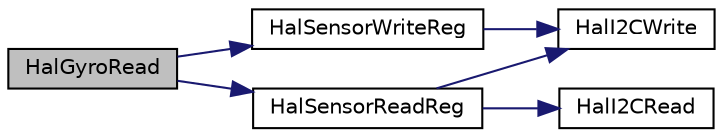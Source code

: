 digraph "HalGyroRead"
{
  edge [fontname="Helvetica",fontsize="10",labelfontname="Helvetica",labelfontsize="10"];
  node [fontname="Helvetica",fontsize="10",shape=record];
  rankdir="LR";
  Node1 [label="HalGyroRead",height=0.2,width=0.4,color="black", fillcolor="grey75", style="filled" fontcolor="black"];
  Node1 -> Node2 [color="midnightblue",fontsize="10",style="solid",fontname="Helvetica"];
  Node2 [label="HalSensorReadReg",height=0.2,width=0.4,color="black", fillcolor="white", style="filled",URL="$hal__sensor_8c.html#afbc45759f52fe34333d6fba095d278f5"];
  Node2 -> Node3 [color="midnightblue",fontsize="10",style="solid",fontname="Helvetica"];
  Node3 [label="HalI2CWrite",height=0.2,width=0.4,color="black", fillcolor="white", style="filled",URL="$_c_c2541_s_t_2hal__i2c_8c.html#ad3613df7d1f888faa333829b5b83c990"];
  Node2 -> Node4 [color="midnightblue",fontsize="10",style="solid",fontname="Helvetica"];
  Node4 [label="HalI2CRead",height=0.2,width=0.4,color="black", fillcolor="white", style="filled",URL="$_c_c2541_s_t_2hal__i2c_8c.html#a69591c2c09635fe96280ad085df74821"];
  Node1 -> Node5 [color="midnightblue",fontsize="10",style="solid",fontname="Helvetica"];
  Node5 [label="HalSensorWriteReg",height=0.2,width=0.4,color="black", fillcolor="white", style="filled",URL="$hal__sensor_8c.html#ae8653c83876cda04451d8e9fc923f599"];
  Node5 -> Node3 [color="midnightblue",fontsize="10",style="solid",fontname="Helvetica"];
}
